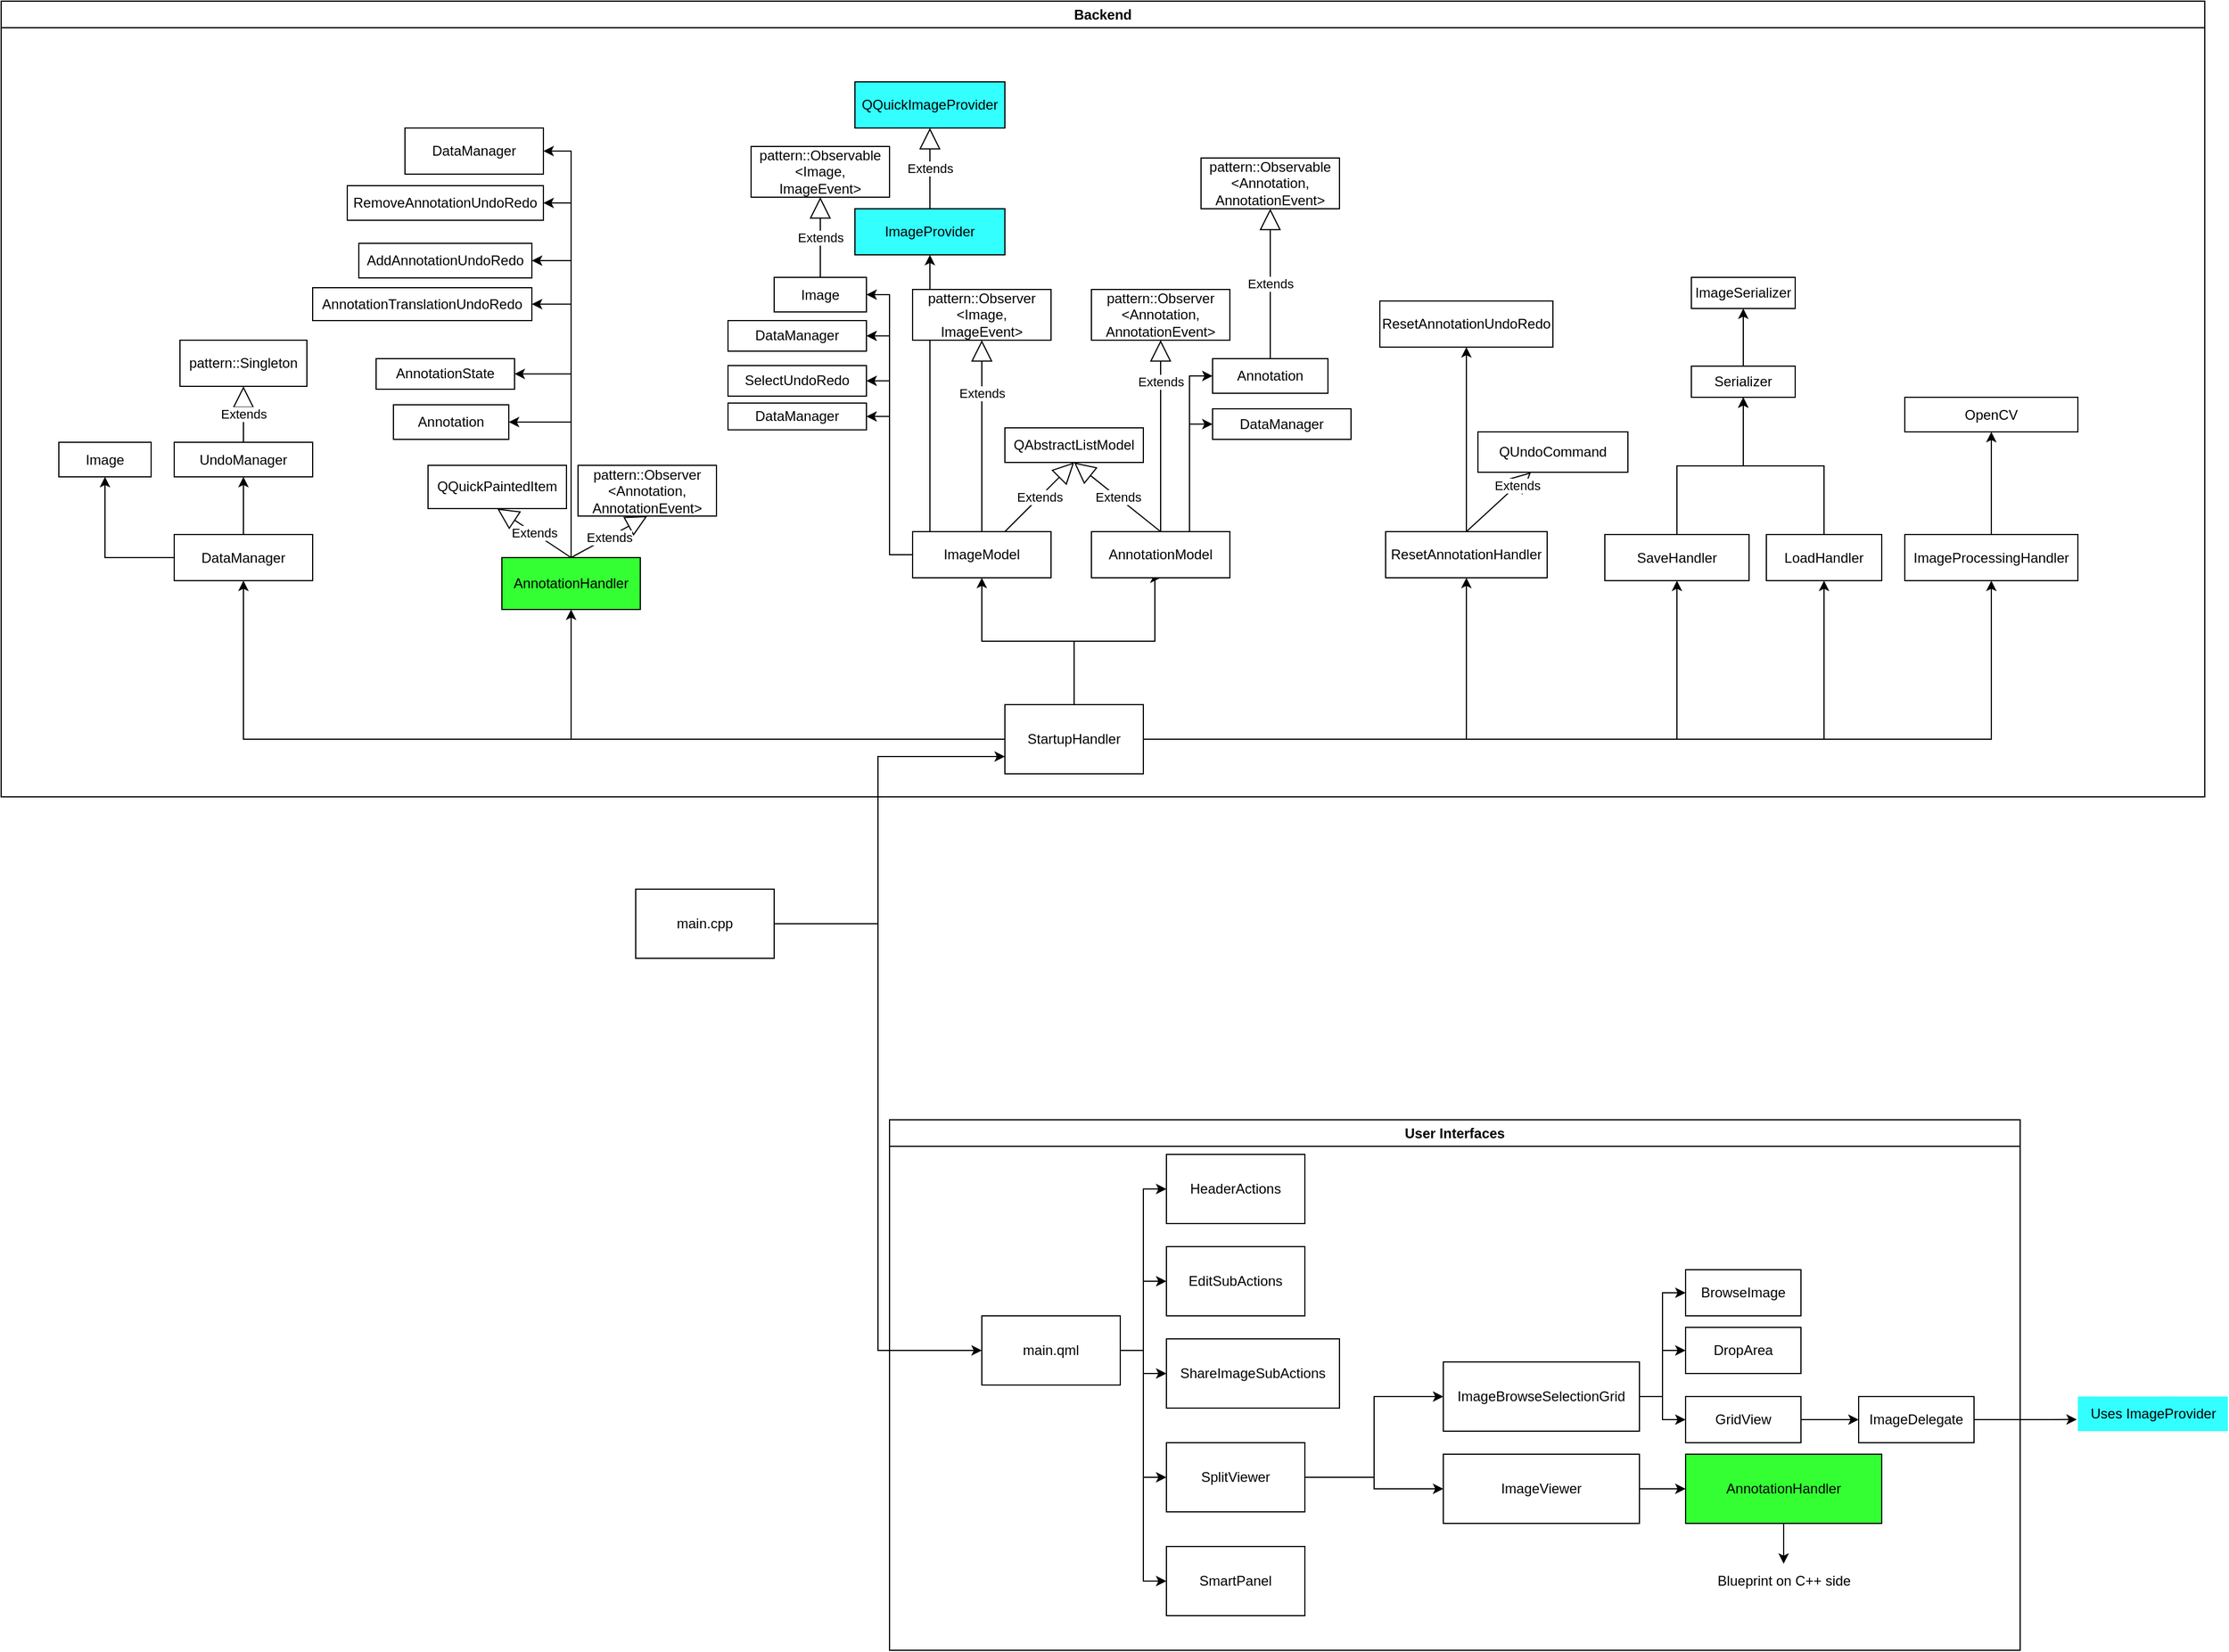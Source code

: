 <mxfile version="22.0.2" type="device">
  <diagram name="Page-1" id="54tBozVqIA-8VTFdWQim">
    <mxGraphModel dx="2836" dy="2180" grid="1" gridSize="10" guides="1" tooltips="1" connect="1" arrows="1" fold="1" page="1" pageScale="1" pageWidth="827" pageHeight="1169" math="0" shadow="0">
      <root>
        <mxCell id="0" />
        <mxCell id="1" parent="0" />
        <mxCell id="DpwBahSexlR_V_irILOD-7" style="edgeStyle=orthogonalEdgeStyle;rounded=0;orthogonalLoop=1;jettySize=auto;html=1;entryX=0;entryY=0.5;entryDx=0;entryDy=0;" edge="1" parent="1" source="DpwBahSexlR_V_irILOD-1" target="DpwBahSexlR_V_irILOD-6">
          <mxGeometry relative="1" as="geometry" />
        </mxCell>
        <mxCell id="DpwBahSexlR_V_irILOD-165" style="edgeStyle=orthogonalEdgeStyle;rounded=0;orthogonalLoop=1;jettySize=auto;html=1;entryX=0;entryY=0.75;entryDx=0;entryDy=0;" edge="1" parent="1" source="DpwBahSexlR_V_irILOD-1" target="DpwBahSexlR_V_irILOD-4">
          <mxGeometry relative="1" as="geometry">
            <Array as="points">
              <mxPoint x="209" y="330" />
              <mxPoint x="209" y="185" />
            </Array>
          </mxGeometry>
        </mxCell>
        <mxCell id="DpwBahSexlR_V_irILOD-1" value="main.cpp" style="rounded=0;whiteSpace=wrap;html=1;" vertex="1" parent="1">
          <mxGeometry x="-1" y="300" width="120" height="60" as="geometry" />
        </mxCell>
        <mxCell id="DpwBahSexlR_V_irILOD-95" style="edgeStyle=orthogonalEdgeStyle;rounded=0;orthogonalLoop=1;jettySize=auto;html=1;entryX=0.5;entryY=1;entryDx=0;entryDy=0;" edge="1" parent="1" source="DpwBahSexlR_V_irILOD-4" target="DpwBahSexlR_V_irILOD-49">
          <mxGeometry relative="1" as="geometry" />
        </mxCell>
        <mxCell id="DpwBahSexlR_V_irILOD-96" style="edgeStyle=orthogonalEdgeStyle;rounded=0;orthogonalLoop=1;jettySize=auto;html=1;entryX=0.5;entryY=1;entryDx=0;entryDy=0;" edge="1" parent="1" source="DpwBahSexlR_V_irILOD-4" target="DpwBahSexlR_V_irILOD-50">
          <mxGeometry relative="1" as="geometry" />
        </mxCell>
        <mxCell id="DpwBahSexlR_V_irILOD-98" value="" style="edgeStyle=orthogonalEdgeStyle;rounded=0;orthogonalLoop=1;jettySize=auto;html=1;" edge="1" parent="1" source="DpwBahSexlR_V_irILOD-4" target="DpwBahSexlR_V_irILOD-52">
          <mxGeometry relative="1" as="geometry" />
        </mxCell>
        <mxCell id="DpwBahSexlR_V_irILOD-99" style="edgeStyle=orthogonalEdgeStyle;rounded=0;orthogonalLoop=1;jettySize=auto;html=1;entryX=0.5;entryY=1;entryDx=0;entryDy=0;" edge="1" parent="1" source="DpwBahSexlR_V_irILOD-4" target="DpwBahSexlR_V_irILOD-54">
          <mxGeometry relative="1" as="geometry">
            <Array as="points">
              <mxPoint x="379" y="85" />
              <mxPoint x="449" y="85" />
            </Array>
          </mxGeometry>
        </mxCell>
        <mxCell id="DpwBahSexlR_V_irILOD-101" style="edgeStyle=orthogonalEdgeStyle;rounded=0;orthogonalLoop=1;jettySize=auto;html=1;" edge="1" parent="1" source="DpwBahSexlR_V_irILOD-4" target="DpwBahSexlR_V_irILOD-55">
          <mxGeometry relative="1" as="geometry" />
        </mxCell>
        <mxCell id="DpwBahSexlR_V_irILOD-102" style="edgeStyle=orthogonalEdgeStyle;rounded=0;orthogonalLoop=1;jettySize=auto;html=1;entryX=0.5;entryY=1;entryDx=0;entryDy=0;" edge="1" parent="1" source="DpwBahSexlR_V_irILOD-4" target="DpwBahSexlR_V_irILOD-56">
          <mxGeometry relative="1" as="geometry" />
        </mxCell>
        <mxCell id="DpwBahSexlR_V_irILOD-108" style="edgeStyle=orthogonalEdgeStyle;rounded=0;orthogonalLoop=1;jettySize=auto;html=1;" edge="1" parent="1" source="DpwBahSexlR_V_irILOD-4" target="DpwBahSexlR_V_irILOD-58">
          <mxGeometry relative="1" as="geometry" />
        </mxCell>
        <mxCell id="DpwBahSexlR_V_irILOD-180" style="edgeStyle=orthogonalEdgeStyle;rounded=0;orthogonalLoop=1;jettySize=auto;html=1;entryX=0.5;entryY=1;entryDx=0;entryDy=0;" edge="1" parent="1" source="DpwBahSexlR_V_irILOD-4" target="DpwBahSexlR_V_irILOD-57">
          <mxGeometry relative="1" as="geometry" />
        </mxCell>
        <mxCell id="DpwBahSexlR_V_irILOD-4" value="StartupHandler" style="whiteSpace=wrap;html=1;" vertex="1" parent="1">
          <mxGeometry x="319" y="140" width="120" height="60" as="geometry" />
        </mxCell>
        <mxCell id="DpwBahSexlR_V_irILOD-13" style="edgeStyle=orthogonalEdgeStyle;rounded=0;orthogonalLoop=1;jettySize=auto;html=1;entryX=0;entryY=0.5;entryDx=0;entryDy=0;" edge="1" parent="1" source="DpwBahSexlR_V_irILOD-6" target="DpwBahSexlR_V_irILOD-8">
          <mxGeometry relative="1" as="geometry" />
        </mxCell>
        <mxCell id="DpwBahSexlR_V_irILOD-14" style="edgeStyle=orthogonalEdgeStyle;rounded=0;orthogonalLoop=1;jettySize=auto;html=1;entryX=0;entryY=0.5;entryDx=0;entryDy=0;" edge="1" parent="1" source="DpwBahSexlR_V_irILOD-6" target="DpwBahSexlR_V_irILOD-9">
          <mxGeometry relative="1" as="geometry" />
        </mxCell>
        <mxCell id="DpwBahSexlR_V_irILOD-15" style="edgeStyle=orthogonalEdgeStyle;rounded=0;orthogonalLoop=1;jettySize=auto;html=1;entryX=0;entryY=0.5;entryDx=0;entryDy=0;" edge="1" parent="1" source="DpwBahSexlR_V_irILOD-6" target="DpwBahSexlR_V_irILOD-10">
          <mxGeometry relative="1" as="geometry" />
        </mxCell>
        <mxCell id="DpwBahSexlR_V_irILOD-16" style="edgeStyle=orthogonalEdgeStyle;rounded=0;orthogonalLoop=1;jettySize=auto;html=1;entryX=0;entryY=0.5;entryDx=0;entryDy=0;" edge="1" parent="1" source="DpwBahSexlR_V_irILOD-6" target="DpwBahSexlR_V_irILOD-11">
          <mxGeometry relative="1" as="geometry" />
        </mxCell>
        <mxCell id="DpwBahSexlR_V_irILOD-17" style="edgeStyle=orthogonalEdgeStyle;rounded=0;orthogonalLoop=1;jettySize=auto;html=1;entryX=0;entryY=0.5;entryDx=0;entryDy=0;" edge="1" parent="1" source="DpwBahSexlR_V_irILOD-6" target="DpwBahSexlR_V_irILOD-12">
          <mxGeometry relative="1" as="geometry" />
        </mxCell>
        <mxCell id="DpwBahSexlR_V_irILOD-6" value="main.qml" style="whiteSpace=wrap;html=1;" vertex="1" parent="1">
          <mxGeometry x="299" y="670" width="120" height="60" as="geometry" />
        </mxCell>
        <mxCell id="DpwBahSexlR_V_irILOD-8" value="HeaderActions" style="rounded=0;whiteSpace=wrap;html=1;" vertex="1" parent="1">
          <mxGeometry x="459" y="530" width="120" height="60" as="geometry" />
        </mxCell>
        <mxCell id="DpwBahSexlR_V_irILOD-9" value="EditSubActions" style="rounded=0;whiteSpace=wrap;html=1;" vertex="1" parent="1">
          <mxGeometry x="459" y="610" width="120" height="60" as="geometry" />
        </mxCell>
        <mxCell id="DpwBahSexlR_V_irILOD-10" value="ShareImageSubActions" style="rounded=0;whiteSpace=wrap;html=1;" vertex="1" parent="1">
          <mxGeometry x="459" y="690" width="150" height="60" as="geometry" />
        </mxCell>
        <mxCell id="DpwBahSexlR_V_irILOD-24" value="" style="edgeStyle=orthogonalEdgeStyle;rounded=0;orthogonalLoop=1;jettySize=auto;html=1;entryX=0;entryY=0.5;entryDx=0;entryDy=0;" edge="1" parent="1" source="DpwBahSexlR_V_irILOD-11" target="DpwBahSexlR_V_irILOD-23">
          <mxGeometry relative="1" as="geometry" />
        </mxCell>
        <mxCell id="DpwBahSexlR_V_irILOD-26" style="edgeStyle=orthogonalEdgeStyle;rounded=0;orthogonalLoop=1;jettySize=auto;html=1;entryX=0;entryY=0.5;entryDx=0;entryDy=0;" edge="1" parent="1" source="DpwBahSexlR_V_irILOD-11" target="DpwBahSexlR_V_irILOD-25">
          <mxGeometry relative="1" as="geometry" />
        </mxCell>
        <mxCell id="DpwBahSexlR_V_irILOD-11" value="SplitViewer" style="rounded=0;whiteSpace=wrap;html=1;" vertex="1" parent="1">
          <mxGeometry x="459" y="780" width="120" height="60" as="geometry" />
        </mxCell>
        <mxCell id="DpwBahSexlR_V_irILOD-12" value="SmartPanel" style="rounded=0;whiteSpace=wrap;html=1;" vertex="1" parent="1">
          <mxGeometry x="459" y="870" width="120" height="60" as="geometry" />
        </mxCell>
        <mxCell id="DpwBahSexlR_V_irILOD-28" value="" style="edgeStyle=orthogonalEdgeStyle;rounded=0;orthogonalLoop=1;jettySize=auto;html=1;entryX=0;entryY=0.5;entryDx=0;entryDy=0;" edge="1" parent="1" source="DpwBahSexlR_V_irILOD-23" target="DpwBahSexlR_V_irILOD-27">
          <mxGeometry relative="1" as="geometry" />
        </mxCell>
        <mxCell id="DpwBahSexlR_V_irILOD-32" style="edgeStyle=orthogonalEdgeStyle;rounded=0;orthogonalLoop=1;jettySize=auto;html=1;entryX=0;entryY=0.5;entryDx=0;entryDy=0;" edge="1" parent="1" source="DpwBahSexlR_V_irILOD-23" target="DpwBahSexlR_V_irILOD-30">
          <mxGeometry relative="1" as="geometry" />
        </mxCell>
        <mxCell id="DpwBahSexlR_V_irILOD-33" style="edgeStyle=orthogonalEdgeStyle;rounded=0;orthogonalLoop=1;jettySize=auto;html=1;entryX=0;entryY=0.5;entryDx=0;entryDy=0;" edge="1" parent="1" source="DpwBahSexlR_V_irILOD-23" target="DpwBahSexlR_V_irILOD-29">
          <mxGeometry relative="1" as="geometry" />
        </mxCell>
        <mxCell id="DpwBahSexlR_V_irILOD-23" value="ImageBrowseSelectionGrid" style="rounded=0;whiteSpace=wrap;html=1;" vertex="1" parent="1">
          <mxGeometry x="699" y="710" width="170" height="60" as="geometry" />
        </mxCell>
        <mxCell id="DpwBahSexlR_V_irILOD-39" value="" style="edgeStyle=orthogonalEdgeStyle;rounded=0;orthogonalLoop=1;jettySize=auto;html=1;" edge="1" parent="1" source="DpwBahSexlR_V_irILOD-25" target="DpwBahSexlR_V_irILOD-38">
          <mxGeometry relative="1" as="geometry" />
        </mxCell>
        <mxCell id="DpwBahSexlR_V_irILOD-25" value="ImageViewer" style="rounded=0;whiteSpace=wrap;html=1;" vertex="1" parent="1">
          <mxGeometry x="699" y="790" width="170" height="60" as="geometry" />
        </mxCell>
        <mxCell id="DpwBahSexlR_V_irILOD-27" value="BrowseImage" style="rounded=0;whiteSpace=wrap;html=1;" vertex="1" parent="1">
          <mxGeometry x="909" y="630" width="100" height="40" as="geometry" />
        </mxCell>
        <mxCell id="DpwBahSexlR_V_irILOD-29" value="DropArea" style="rounded=0;whiteSpace=wrap;html=1;" vertex="1" parent="1">
          <mxGeometry x="909" y="680" width="100" height="40" as="geometry" />
        </mxCell>
        <mxCell id="DpwBahSexlR_V_irILOD-35" value="" style="edgeStyle=orthogonalEdgeStyle;rounded=0;orthogonalLoop=1;jettySize=auto;html=1;" edge="1" parent="1" source="DpwBahSexlR_V_irILOD-30" target="DpwBahSexlR_V_irILOD-34">
          <mxGeometry relative="1" as="geometry" />
        </mxCell>
        <mxCell id="DpwBahSexlR_V_irILOD-30" value="GridView" style="rounded=0;whiteSpace=wrap;html=1;" vertex="1" parent="1">
          <mxGeometry x="909" y="740" width="100" height="40" as="geometry" />
        </mxCell>
        <mxCell id="DpwBahSexlR_V_irILOD-34" value="ImageDelegate" style="rounded=0;whiteSpace=wrap;html=1;" vertex="1" parent="1">
          <mxGeometry x="1059" y="740" width="100" height="40" as="geometry" />
        </mxCell>
        <mxCell id="DpwBahSexlR_V_irILOD-41" style="edgeStyle=orthogonalEdgeStyle;rounded=0;orthogonalLoop=1;jettySize=auto;html=1;" edge="1" parent="1" source="DpwBahSexlR_V_irILOD-38" target="DpwBahSexlR_V_irILOD-40">
          <mxGeometry relative="1" as="geometry" />
        </mxCell>
        <mxCell id="DpwBahSexlR_V_irILOD-38" value="AnnotationHandler" style="rounded=0;whiteSpace=wrap;html=1;fillColor=#33FF33;" vertex="1" parent="1">
          <mxGeometry x="909" y="790" width="170" height="60" as="geometry" />
        </mxCell>
        <mxCell id="DpwBahSexlR_V_irILOD-40" value="Blueprint on C++ side" style="text;html=1;align=center;verticalAlign=middle;resizable=0;points=[];autosize=1;strokeColor=none;fillColor=none;" vertex="1" parent="1">
          <mxGeometry x="924" y="885" width="140" height="30" as="geometry" />
        </mxCell>
        <mxCell id="DpwBahSexlR_V_irILOD-42" value="User Interfaces" style="swimlane;whiteSpace=wrap;html=1;" vertex="1" parent="1">
          <mxGeometry x="219" y="500" width="980" height="460" as="geometry" />
        </mxCell>
        <mxCell id="DpwBahSexlR_V_irILOD-115" style="edgeStyle=orthogonalEdgeStyle;rounded=0;orthogonalLoop=1;jettySize=auto;html=1;entryX=0.5;entryY=1;entryDx=0;entryDy=0;" edge="1" parent="1" source="DpwBahSexlR_V_irILOD-49" target="DpwBahSexlR_V_irILOD-113">
          <mxGeometry relative="1" as="geometry" />
        </mxCell>
        <mxCell id="DpwBahSexlR_V_irILOD-117" style="edgeStyle=orthogonalEdgeStyle;rounded=0;orthogonalLoop=1;jettySize=auto;html=1;entryX=0.5;entryY=1;entryDx=0;entryDy=0;" edge="1" parent="1" source="DpwBahSexlR_V_irILOD-49" target="DpwBahSexlR_V_irILOD-116">
          <mxGeometry relative="1" as="geometry" />
        </mxCell>
        <mxCell id="DpwBahSexlR_V_irILOD-49" value="DataManager" style="whiteSpace=wrap;html=1;" vertex="1" parent="1">
          <mxGeometry x="-401" y="-7.5" width="120" height="40" as="geometry" />
        </mxCell>
        <mxCell id="DpwBahSexlR_V_irILOD-168" style="edgeStyle=orthogonalEdgeStyle;rounded=0;orthogonalLoop=1;jettySize=auto;html=1;entryX=1;entryY=0.5;entryDx=0;entryDy=0;" edge="1" parent="1" source="DpwBahSexlR_V_irILOD-50" target="DpwBahSexlR_V_irILOD-124">
          <mxGeometry relative="1" as="geometry" />
        </mxCell>
        <mxCell id="DpwBahSexlR_V_irILOD-169" style="edgeStyle=orthogonalEdgeStyle;rounded=0;orthogonalLoop=1;jettySize=auto;html=1;entryX=1;entryY=0.5;entryDx=0;entryDy=0;" edge="1" parent="1" source="DpwBahSexlR_V_irILOD-50" target="DpwBahSexlR_V_irILOD-51">
          <mxGeometry relative="1" as="geometry" />
        </mxCell>
        <mxCell id="DpwBahSexlR_V_irILOD-170" style="edgeStyle=orthogonalEdgeStyle;rounded=0;orthogonalLoop=1;jettySize=auto;html=1;entryX=1;entryY=0.5;entryDx=0;entryDy=0;" edge="1" parent="1" source="DpwBahSexlR_V_irILOD-50" target="DpwBahSexlR_V_irILOD-167">
          <mxGeometry relative="1" as="geometry">
            <mxPoint x="-91" y="-197.75" as="targetPoint" />
          </mxGeometry>
        </mxCell>
        <mxCell id="DpwBahSexlR_V_irILOD-171" style="edgeStyle=orthogonalEdgeStyle;rounded=0;orthogonalLoop=1;jettySize=auto;html=1;entryX=1;entryY=0.5;entryDx=0;entryDy=0;" edge="1" parent="1" source="DpwBahSexlR_V_irILOD-50" target="DpwBahSexlR_V_irILOD-166">
          <mxGeometry relative="1" as="geometry" />
        </mxCell>
        <mxCell id="DpwBahSexlR_V_irILOD-173" style="edgeStyle=orthogonalEdgeStyle;rounded=0;orthogonalLoop=1;jettySize=auto;html=1;entryX=1;entryY=0.5;entryDx=0;entryDy=0;" edge="1" parent="1" source="DpwBahSexlR_V_irILOD-50" target="DpwBahSexlR_V_irILOD-172">
          <mxGeometry relative="1" as="geometry" />
        </mxCell>
        <mxCell id="DpwBahSexlR_V_irILOD-182" style="edgeStyle=orthogonalEdgeStyle;rounded=0;orthogonalLoop=1;jettySize=auto;html=1;entryX=1;entryY=0.5;entryDx=0;entryDy=0;" edge="1" parent="1" source="DpwBahSexlR_V_irILOD-50" target="DpwBahSexlR_V_irILOD-181">
          <mxGeometry relative="1" as="geometry" />
        </mxCell>
        <mxCell id="DpwBahSexlR_V_irILOD-50" value="AnnotationHandler" style="whiteSpace=wrap;html=1;fillColor=#33FF33;" vertex="1" parent="1">
          <mxGeometry x="-117" y="12.5" width="120" height="45" as="geometry" />
        </mxCell>
        <mxCell id="DpwBahSexlR_V_irILOD-51" value="AnnotationState" style="whiteSpace=wrap;html=1;" vertex="1" parent="1">
          <mxGeometry x="-226" y="-160" width="120" height="26.5" as="geometry" />
        </mxCell>
        <mxCell id="DpwBahSexlR_V_irILOD-185" style="edgeStyle=orthogonalEdgeStyle;rounded=0;orthogonalLoop=1;jettySize=auto;html=1;entryX=1;entryY=0.5;entryDx=0;entryDy=0;" edge="1" parent="1" source="DpwBahSexlR_V_irILOD-52" target="DpwBahSexlR_V_irILOD-183">
          <mxGeometry relative="1" as="geometry" />
        </mxCell>
        <mxCell id="DpwBahSexlR_V_irILOD-187" style="edgeStyle=orthogonalEdgeStyle;rounded=0;orthogonalLoop=1;jettySize=auto;html=1;entryX=1;entryY=0.5;entryDx=0;entryDy=0;" edge="1" parent="1" source="DpwBahSexlR_V_irILOD-52" target="DpwBahSexlR_V_irILOD-186">
          <mxGeometry relative="1" as="geometry" />
        </mxCell>
        <mxCell id="DpwBahSexlR_V_irILOD-188" style="edgeStyle=orthogonalEdgeStyle;rounded=0;orthogonalLoop=1;jettySize=auto;html=1;" edge="1" parent="1" source="DpwBahSexlR_V_irILOD-52" target="DpwBahSexlR_V_irILOD-128">
          <mxGeometry relative="1" as="geometry">
            <Array as="points">
              <mxPoint x="254" y="-60" />
              <mxPoint x="254" y="-60" />
            </Array>
          </mxGeometry>
        </mxCell>
        <mxCell id="DpwBahSexlR_V_irILOD-191" style="edgeStyle=orthogonalEdgeStyle;rounded=0;orthogonalLoop=1;jettySize=auto;html=1;entryX=1;entryY=0.5;entryDx=0;entryDy=0;" edge="1" parent="1" source="DpwBahSexlR_V_irILOD-52" target="DpwBahSexlR_V_irILOD-190">
          <mxGeometry relative="1" as="geometry" />
        </mxCell>
        <mxCell id="DpwBahSexlR_V_irILOD-198" style="edgeStyle=orthogonalEdgeStyle;rounded=0;orthogonalLoop=1;jettySize=auto;html=1;entryX=1;entryY=0.5;entryDx=0;entryDy=0;" edge="1" parent="1" source="DpwBahSexlR_V_irILOD-52" target="DpwBahSexlR_V_irILOD-157">
          <mxGeometry relative="1" as="geometry" />
        </mxCell>
        <mxCell id="DpwBahSexlR_V_irILOD-52" value="ImageModel" style="whiteSpace=wrap;html=1;" vertex="1" parent="1">
          <mxGeometry x="239" y="-10" width="120" height="40" as="geometry" />
        </mxCell>
        <mxCell id="DpwBahSexlR_V_irILOD-203" style="edgeStyle=orthogonalEdgeStyle;rounded=0;orthogonalLoop=1;jettySize=auto;html=1;entryX=0;entryY=0.5;entryDx=0;entryDy=0;" edge="1" parent="1" source="DpwBahSexlR_V_irILOD-54" target="DpwBahSexlR_V_irILOD-155">
          <mxGeometry relative="1" as="geometry">
            <Array as="points">
              <mxPoint x="479" y="-145" />
            </Array>
          </mxGeometry>
        </mxCell>
        <mxCell id="DpwBahSexlR_V_irILOD-204" style="edgeStyle=orthogonalEdgeStyle;rounded=0;orthogonalLoop=1;jettySize=auto;html=1;entryX=0;entryY=0.5;entryDx=0;entryDy=0;" edge="1" parent="1" source="DpwBahSexlR_V_irILOD-54" target="DpwBahSexlR_V_irILOD-192">
          <mxGeometry relative="1" as="geometry">
            <Array as="points">
              <mxPoint x="479" y="-103" />
            </Array>
          </mxGeometry>
        </mxCell>
        <mxCell id="DpwBahSexlR_V_irILOD-54" value="AnnotationModel" style="whiteSpace=wrap;html=1;" vertex="1" parent="1">
          <mxGeometry x="394" y="-10" width="120" height="40" as="geometry" />
        </mxCell>
        <mxCell id="DpwBahSexlR_V_irILOD-179" style="edgeStyle=orthogonalEdgeStyle;rounded=0;orthogonalLoop=1;jettySize=auto;html=1;entryX=0.5;entryY=1;entryDx=0;entryDy=0;" edge="1" parent="1" source="DpwBahSexlR_V_irILOD-55" target="DpwBahSexlR_V_irILOD-174">
          <mxGeometry relative="1" as="geometry" />
        </mxCell>
        <mxCell id="DpwBahSexlR_V_irILOD-55" value="ResetAnnotationHandler" style="whiteSpace=wrap;html=1;" vertex="1" parent="1">
          <mxGeometry x="649" y="-10" width="140" height="40" as="geometry" />
        </mxCell>
        <mxCell id="DpwBahSexlR_V_irILOD-107" style="edgeStyle=orthogonalEdgeStyle;rounded=0;orthogonalLoop=1;jettySize=auto;html=1;entryX=0.5;entryY=1;entryDx=0;entryDy=0;" edge="1" parent="1" source="DpwBahSexlR_V_irILOD-57" target="DpwBahSexlR_V_irILOD-73">
          <mxGeometry relative="1" as="geometry" />
        </mxCell>
        <mxCell id="DpwBahSexlR_V_irILOD-57" value="LoadHandler" style="whiteSpace=wrap;html=1;" vertex="1" parent="1">
          <mxGeometry x="979" y="-7.5" width="100" height="40" as="geometry" />
        </mxCell>
        <mxCell id="DpwBahSexlR_V_irILOD-79" value="" style="edgeStyle=orthogonalEdgeStyle;rounded=0;orthogonalLoop=1;jettySize=auto;html=1;" edge="1" parent="1" source="DpwBahSexlR_V_irILOD-58" target="DpwBahSexlR_V_irILOD-78">
          <mxGeometry relative="1" as="geometry" />
        </mxCell>
        <mxCell id="DpwBahSexlR_V_irILOD-58" value="ImageProcessingHandler" style="whiteSpace=wrap;html=1;" vertex="1" parent="1">
          <mxGeometry x="1099" y="-7.5" width="150" height="40" as="geometry" />
        </mxCell>
        <mxCell id="DpwBahSexlR_V_irILOD-77" value="" style="edgeStyle=orthogonalEdgeStyle;rounded=0;orthogonalLoop=1;jettySize=auto;html=1;" edge="1" parent="1" source="DpwBahSexlR_V_irILOD-73" target="DpwBahSexlR_V_irILOD-76">
          <mxGeometry relative="1" as="geometry" />
        </mxCell>
        <mxCell id="DpwBahSexlR_V_irILOD-73" value="Serializer" style="whiteSpace=wrap;html=1;" vertex="1" parent="1">
          <mxGeometry x="914" y="-153.5" width="90" height="27" as="geometry" />
        </mxCell>
        <mxCell id="DpwBahSexlR_V_irILOD-76" value="ImageSerializer" style="whiteSpace=wrap;html=1;" vertex="1" parent="1">
          <mxGeometry x="914" y="-230.5" width="90" height="27" as="geometry" />
        </mxCell>
        <mxCell id="DpwBahSexlR_V_irILOD-78" value="OpenCV" style="whiteSpace=wrap;html=1;" vertex="1" parent="1">
          <mxGeometry x="1099" y="-126.5" width="150" height="30" as="geometry" />
        </mxCell>
        <mxCell id="DpwBahSexlR_V_irILOD-93" style="edgeStyle=orthogonalEdgeStyle;rounded=0;orthogonalLoop=1;jettySize=auto;html=1;entryX=0.5;entryY=1;entryDx=0;entryDy=0;" edge="1" parent="1" source="DpwBahSexlR_V_irILOD-56" target="DpwBahSexlR_V_irILOD-73">
          <mxGeometry relative="1" as="geometry" />
        </mxCell>
        <mxCell id="DpwBahSexlR_V_irILOD-56" value="SaveHandler" style="whiteSpace=wrap;html=1;" vertex="1" parent="1">
          <mxGeometry x="839" y="-7.5" width="125" height="40" as="geometry" />
        </mxCell>
        <mxCell id="DpwBahSexlR_V_irILOD-112" value="pattern::Singleton" style="whiteSpace=wrap;html=1;" vertex="1" parent="1">
          <mxGeometry x="-396" y="-176" width="110" height="40" as="geometry" />
        </mxCell>
        <mxCell id="DpwBahSexlR_V_irILOD-113" value="UndoManager" style="whiteSpace=wrap;html=1;" vertex="1" parent="1">
          <mxGeometry x="-401" y="-87.5" width="120" height="30" as="geometry" />
        </mxCell>
        <mxCell id="DpwBahSexlR_V_irILOD-114" value="Extends" style="endArrow=block;endSize=16;endFill=0;html=1;rounded=0;entryX=0.5;entryY=1;entryDx=0;entryDy=0;exitX=0.5;exitY=0;exitDx=0;exitDy=0;" edge="1" parent="1" source="DpwBahSexlR_V_irILOD-113" target="DpwBahSexlR_V_irILOD-112">
          <mxGeometry width="160" relative="1" as="geometry">
            <mxPoint x="-481" y="-127.5" as="sourcePoint" />
            <mxPoint x="-321" y="-127.5" as="targetPoint" />
          </mxGeometry>
        </mxCell>
        <mxCell id="DpwBahSexlR_V_irILOD-116" value="Image" style="whiteSpace=wrap;html=1;" vertex="1" parent="1">
          <mxGeometry x="-501" y="-87.5" width="80" height="30" as="geometry" />
        </mxCell>
        <mxCell id="DpwBahSexlR_V_irILOD-118" value="QQuickPaintedItem" style="whiteSpace=wrap;html=1;" vertex="1" parent="1">
          <mxGeometry x="-181" y="-67.5" width="120" height="37.5" as="geometry" />
        </mxCell>
        <mxCell id="DpwBahSexlR_V_irILOD-120" value="Extends" style="endArrow=block;endSize=16;endFill=0;html=1;rounded=0;entryX=0.5;entryY=1;entryDx=0;entryDy=0;exitX=0.5;exitY=0;exitDx=0;exitDy=0;" edge="1" parent="1" source="DpwBahSexlR_V_irILOD-50" target="DpwBahSexlR_V_irILOD-118">
          <mxGeometry width="160" relative="1" as="geometry">
            <mxPoint x="-231" y="-87.5" as="sourcePoint" />
            <mxPoint x="-231" y="-157.5" as="targetPoint" />
          </mxGeometry>
        </mxCell>
        <mxCell id="DpwBahSexlR_V_irILOD-121" value="pattern::Observer&lt;br&gt;&amp;lt;Annotation, AnnotationEvent&amp;gt;" style="whiteSpace=wrap;html=1;" vertex="1" parent="1">
          <mxGeometry x="-51" y="-67.5" width="120" height="44" as="geometry" />
        </mxCell>
        <mxCell id="DpwBahSexlR_V_irILOD-122" value="Extends" style="endArrow=block;endSize=16;endFill=0;html=1;rounded=0;entryX=0.5;entryY=1;entryDx=0;entryDy=0;exitX=0.5;exitY=0;exitDx=0;exitDy=0;" edge="1" parent="1" source="DpwBahSexlR_V_irILOD-50" target="DpwBahSexlR_V_irILOD-121">
          <mxGeometry width="160" relative="1" as="geometry">
            <mxPoint x="-71" y="22.5" as="sourcePoint" />
            <mxPoint x="-71" y="-47.5" as="targetPoint" />
          </mxGeometry>
        </mxCell>
        <mxCell id="DpwBahSexlR_V_irILOD-124" value="Annotation" style="whiteSpace=wrap;html=1;" vertex="1" parent="1">
          <mxGeometry x="-211" y="-120" width="100" height="30" as="geometry" />
        </mxCell>
        <mxCell id="DpwBahSexlR_V_irILOD-126" value="Extends" style="endArrow=block;endSize=16;endFill=0;html=1;rounded=0;entryX=0.5;entryY=1;entryDx=0;entryDy=0;exitX=0.5;exitY=0;exitDx=0;exitDy=0;" edge="1" target="DpwBahSexlR_V_irILOD-127" parent="1" source="DpwBahSexlR_V_irILOD-52">
          <mxGeometry x="0.446" width="160" relative="1" as="geometry">
            <mxPoint x="296" y="-20" as="sourcePoint" />
            <mxPoint x="282" y="-107" as="targetPoint" />
            <mxPoint as="offset" />
          </mxGeometry>
        </mxCell>
        <mxCell id="DpwBahSexlR_V_irILOD-127" value="pattern::Observer&lt;br&gt;&amp;lt;Image, ImageEvent&amp;gt;" style="whiteSpace=wrap;html=1;" vertex="1" parent="1">
          <mxGeometry x="239" y="-220" width="120" height="44" as="geometry" />
        </mxCell>
        <mxCell id="DpwBahSexlR_V_irILOD-128" value="ImageProvider" style="whiteSpace=wrap;html=1;fillColor=#33FFFF;" vertex="1" parent="1">
          <mxGeometry x="189" y="-290" width="130" height="40" as="geometry" />
        </mxCell>
        <mxCell id="DpwBahSexlR_V_irILOD-130" value="Extends" style="endArrow=block;endSize=16;endFill=0;html=1;rounded=0;exitX=0.5;exitY=0;exitDx=0;exitDy=0;" edge="1" parent="1" source="DpwBahSexlR_V_irILOD-128" target="DpwBahSexlR_V_irILOD-131">
          <mxGeometry width="160" relative="1" as="geometry">
            <mxPoint x="252.75" y="-328" as="sourcePoint" />
            <mxPoint x="253" y="-400" as="targetPoint" />
          </mxGeometry>
        </mxCell>
        <mxCell id="DpwBahSexlR_V_irILOD-131" value="QQuickImageProvider" style="whiteSpace=wrap;html=1;fillColor=#33FFFF;" vertex="1" parent="1">
          <mxGeometry x="189" y="-400" width="130" height="40" as="geometry" />
        </mxCell>
        <mxCell id="DpwBahSexlR_V_irILOD-139" value="Uses ImageProvider" style="text;html=1;align=center;verticalAlign=middle;resizable=0;points=[];autosize=1;strokeColor=none;fillColor=#33FFFF;" vertex="1" parent="1">
          <mxGeometry x="1249" y="740" width="130" height="30" as="geometry" />
        </mxCell>
        <mxCell id="DpwBahSexlR_V_irILOD-140" style="edgeStyle=orthogonalEdgeStyle;rounded=0;orthogonalLoop=1;jettySize=auto;html=1;entryX=-0.007;entryY=0.663;entryDx=0;entryDy=0;entryPerimeter=0;" edge="1" parent="1" source="DpwBahSexlR_V_irILOD-34" target="DpwBahSexlR_V_irILOD-139">
          <mxGeometry relative="1" as="geometry" />
        </mxCell>
        <mxCell id="DpwBahSexlR_V_irILOD-144" value="pattern::Observer&lt;br&gt;&amp;lt;Annotation, AnnotationEvent&amp;gt;" style="whiteSpace=wrap;html=1;" vertex="1" parent="1">
          <mxGeometry x="394" y="-220" width="120" height="44" as="geometry" />
        </mxCell>
        <mxCell id="DpwBahSexlR_V_irILOD-148" value="Extends" style="endArrow=block;endSize=16;endFill=0;html=1;rounded=0;entryX=0.5;entryY=1;entryDx=0;entryDy=0;" edge="1" parent="1" source="DpwBahSexlR_V_irILOD-54" target="DpwBahSexlR_V_irILOD-144">
          <mxGeometry x="0.566" width="160" relative="1" as="geometry">
            <mxPoint x="309" as="sourcePoint" />
            <mxPoint x="309" y="-142" as="targetPoint" />
            <mxPoint as="offset" />
          </mxGeometry>
        </mxCell>
        <mxCell id="DpwBahSexlR_V_irILOD-150" value="QAbstractListModel" style="whiteSpace=wrap;html=1;" vertex="1" parent="1">
          <mxGeometry x="319" y="-100" width="120" height="30" as="geometry" />
        </mxCell>
        <mxCell id="DpwBahSexlR_V_irILOD-151" value="Extends" style="endArrow=block;endSize=16;endFill=0;html=1;rounded=0;entryX=0.5;entryY=1;entryDx=0;entryDy=0;" edge="1" parent="1" source="DpwBahSexlR_V_irILOD-52" target="DpwBahSexlR_V_irILOD-150">
          <mxGeometry width="160" relative="1" as="geometry">
            <mxPoint x="467" as="sourcePoint" />
            <mxPoint x="369" y="-270" as="targetPoint" />
          </mxGeometry>
        </mxCell>
        <mxCell id="DpwBahSexlR_V_irILOD-152" value="Extends" style="endArrow=block;endSize=16;endFill=0;html=1;rounded=0;entryX=0.5;entryY=1;entryDx=0;entryDy=0;exitX=0.5;exitY=0;exitDx=0;exitDy=0;" edge="1" parent="1" source="DpwBahSexlR_V_irILOD-54" target="DpwBahSexlR_V_irILOD-150">
          <mxGeometry width="160" relative="1" as="geometry">
            <mxPoint x="477" y="10" as="sourcePoint" />
            <mxPoint x="499" y="-129" as="targetPoint" />
          </mxGeometry>
        </mxCell>
        <mxCell id="DpwBahSexlR_V_irILOD-155" value="Annotation" style="whiteSpace=wrap;html=1;" vertex="1" parent="1">
          <mxGeometry x="499" y="-160" width="100" height="30" as="geometry" />
        </mxCell>
        <mxCell id="DpwBahSexlR_V_irILOD-157" value="Image" style="whiteSpace=wrap;html=1;" vertex="1" parent="1">
          <mxGeometry x="119" y="-230.5" width="80" height="30" as="geometry" />
        </mxCell>
        <mxCell id="DpwBahSexlR_V_irILOD-166" value="AddAnnotationUndoRedo" style="whiteSpace=wrap;html=1;" vertex="1" parent="1">
          <mxGeometry x="-241" y="-260" width="150" height="30" as="geometry" />
        </mxCell>
        <mxCell id="DpwBahSexlR_V_irILOD-167" value="AnnotationTranslationUndoRedo" style="whiteSpace=wrap;html=1;" vertex="1" parent="1">
          <mxGeometry x="-281" y="-221.5" width="190" height="28.5" as="geometry" />
        </mxCell>
        <mxCell id="DpwBahSexlR_V_irILOD-172" value="RemoveAnnotationUndoRedo" style="whiteSpace=wrap;html=1;" vertex="1" parent="1">
          <mxGeometry x="-251" y="-310" width="170" height="30" as="geometry" />
        </mxCell>
        <mxCell id="DpwBahSexlR_V_irILOD-174" value="ResetAnnotationUndoRedo" style="whiteSpace=wrap;html=1;" vertex="1" parent="1">
          <mxGeometry x="644" y="-210" width="150" height="40" as="geometry" />
        </mxCell>
        <mxCell id="DpwBahSexlR_V_irILOD-176" value="Extends" style="endArrow=block;endSize=16;endFill=0;html=1;rounded=0;exitX=0.5;exitY=0;exitDx=0;exitDy=0;" edge="1" parent="1" source="DpwBahSexlR_V_irILOD-55" target="DpwBahSexlR_V_irILOD-177">
          <mxGeometry x="0.566" width="160" relative="1" as="geometry">
            <mxPoint x="464" as="sourcePoint" />
            <mxPoint x="719" y="-190" as="targetPoint" />
            <mxPoint as="offset" />
          </mxGeometry>
        </mxCell>
        <mxCell id="DpwBahSexlR_V_irILOD-177" value="QUndoCommand" style="whiteSpace=wrap;html=1;" vertex="1" parent="1">
          <mxGeometry x="729" y="-96.5" width="130" height="35" as="geometry" />
        </mxCell>
        <mxCell id="DpwBahSexlR_V_irILOD-181" value="DataManager" style="whiteSpace=wrap;html=1;" vertex="1" parent="1">
          <mxGeometry x="-201" y="-360" width="120" height="40" as="geometry" />
        </mxCell>
        <mxCell id="DpwBahSexlR_V_irILOD-183" value="DataManager" style="whiteSpace=wrap;html=1;" vertex="1" parent="1">
          <mxGeometry x="79" y="-121.5" width="120" height="23.25" as="geometry" />
        </mxCell>
        <mxCell id="DpwBahSexlR_V_irILOD-186" value="SelectUndoRedo" style="whiteSpace=wrap;html=1;" vertex="1" parent="1">
          <mxGeometry x="79" y="-154" width="120" height="26.5" as="geometry" />
        </mxCell>
        <mxCell id="DpwBahSexlR_V_irILOD-190" value="DataManager" style="whiteSpace=wrap;html=1;" vertex="1" parent="1">
          <mxGeometry x="79" y="-193" width="120" height="26.5" as="geometry" />
        </mxCell>
        <mxCell id="DpwBahSexlR_V_irILOD-192" value="DataManager" style="whiteSpace=wrap;html=1;" vertex="1" parent="1">
          <mxGeometry x="499" y="-116.5" width="120" height="26.5" as="geometry" />
        </mxCell>
        <mxCell id="DpwBahSexlR_V_irILOD-199" value="pattern::Observable&lt;br&gt;&amp;lt;Image, ImageEvent&amp;gt;" style="whiteSpace=wrap;html=1;" vertex="1" parent="1">
          <mxGeometry x="99" y="-344" width="120" height="44" as="geometry" />
        </mxCell>
        <mxCell id="DpwBahSexlR_V_irILOD-200" value="Extends" style="endArrow=block;endSize=16;endFill=0;html=1;rounded=0;entryX=0.5;entryY=1;entryDx=0;entryDy=0;exitX=0.5;exitY=0;exitDx=0;exitDy=0;" edge="1" parent="1" source="DpwBahSexlR_V_irILOD-157" target="DpwBahSexlR_V_irILOD-199">
          <mxGeometry width="160" relative="1" as="geometry">
            <mxPoint x="359" y="-190" as="sourcePoint" />
            <mxPoint x="519" y="-190" as="targetPoint" />
          </mxGeometry>
        </mxCell>
        <mxCell id="DpwBahSexlR_V_irILOD-201" value="pattern::Observable&lt;br&gt;&amp;lt;Annotation, AnnotationEvent&amp;gt;" style="whiteSpace=wrap;html=1;" vertex="1" parent="1">
          <mxGeometry x="489" y="-334" width="120" height="44" as="geometry" />
        </mxCell>
        <mxCell id="DpwBahSexlR_V_irILOD-205" value="Extends" style="endArrow=block;endSize=16;endFill=0;html=1;rounded=0;entryX=0.5;entryY=1;entryDx=0;entryDy=0;" edge="1" parent="1" source="DpwBahSexlR_V_irILOD-155" target="DpwBahSexlR_V_irILOD-201">
          <mxGeometry width="160" relative="1" as="geometry">
            <mxPoint x="568.44" y="-190" as="sourcePoint" />
            <mxPoint x="568.44" y="-260" as="targetPoint" />
          </mxGeometry>
        </mxCell>
        <mxCell id="DpwBahSexlR_V_irILOD-208" value="Backend" style="swimlane;whiteSpace=wrap;html=1;" vertex="1" parent="1">
          <mxGeometry x="-551" y="-470" width="1910" height="690" as="geometry" />
        </mxCell>
      </root>
    </mxGraphModel>
  </diagram>
</mxfile>
